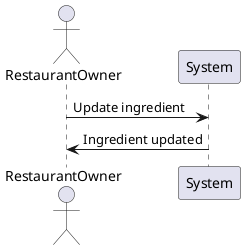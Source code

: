 @startuml
actor RestaurantOwner
RestaurantOwner -> System: Update ingredient
System -> RestaurantOwner: Ingredient updated
@enduml